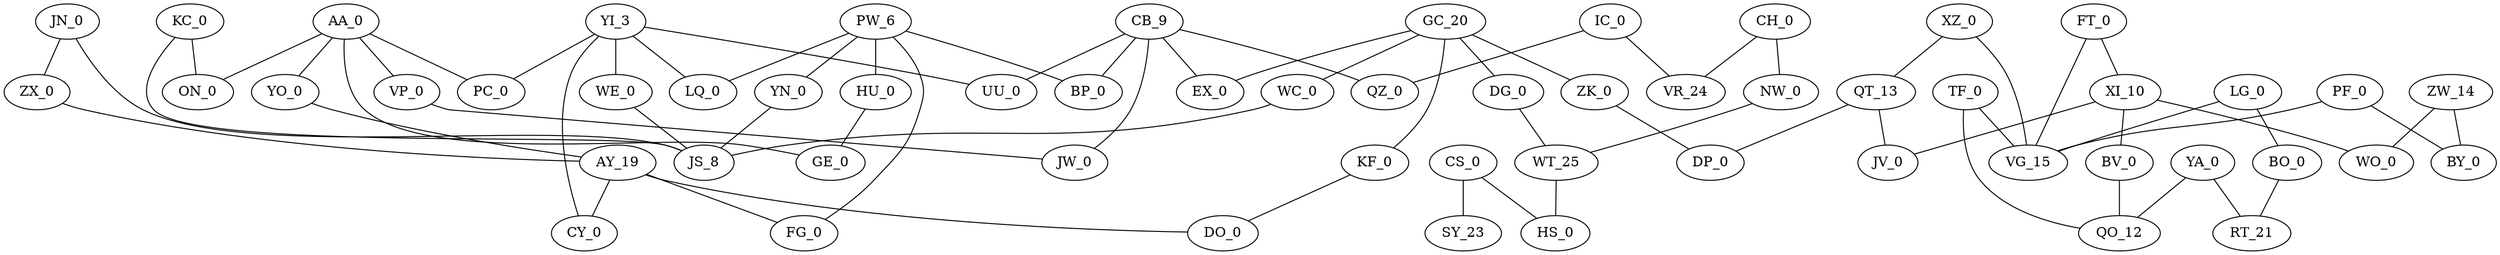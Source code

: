 graph { 
	AA_0 -- ON_0
	AA_0 -- GE_0
	AA_0 -- VP_0
	AA_0 -- PC_0
	AA_0 -- YO_0
	AY_19 -- DO_0
	AY_19 -- FG_0
	AY_19 -- CY_0
	BO_0 -- RT_21
	BV_0 -- QO_12
	CB_9 -- EX_0
	CB_9 -- UU_0
	CB_9 -- QZ_0
	CB_9 -- BP_0
	CB_9 -- JW_0
	CH_0 -- VR_24
	CH_0 -- NW_0
	CS_0 -- SY_23
	CS_0 -- HS_0
	DG_0 -- WT_25
	FT_0 -- VG_15
	FT_0 -- XI_10
	GC_20 -- EX_0
	GC_20 -- WC_0
	GC_20 -- DG_0
	GC_20 -- ZK_0
	GC_20 -- KF_0
	HU_0 -- GE_0
	IC_0 -- VR_24
	IC_0 -- QZ_0
	JN_0 -- JS_8
	JN_0 -- ZX_0
	KC_0 -- ON_0
	KC_0 -- JS_8
	KF_0 -- DO_0
	LG_0 -- VG_15
	LG_0 -- BO_0
	NW_0 -- WT_25
	PF_0 -- VG_15
	PF_0 -- BY_0
	PW_6 -- LQ_0
	PW_6 -- YN_0
	PW_6 -- HU_0
	PW_6 -- FG_0
	PW_6 -- BP_0
	QT_13 -- JV_0
	QT_13 -- DP_0
	TF_0 -- VG_15
	TF_0 -- QO_12
	VP_0 -- JW_0
	WC_0 -- JS_8
	WE_0 -- JS_8
	WT_25 -- HS_0
	XI_10 -- JV_0
	XI_10 -- BV_0
	XI_10 -- WO_0
	XZ_0 -- VG_15
	XZ_0 -- QT_13
	YA_0 -- QO_12
	YA_0 -- RT_21
	YI_3 -- LQ_0
	YI_3 -- UU_0
	YI_3 -- WE_0
	YI_3 -- PC_0
	YI_3 -- CY_0
	YN_0 -- JS_8
	YO_0 -- AY_19
	ZK_0 -- DP_0
	ZW_14 -- WO_0
	ZW_14 -- BY_0
	ZX_0 -- AY_19
}
